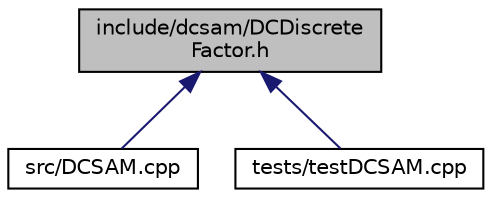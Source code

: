 digraph "include/dcsam/DCDiscreteFactor.h"
{
 // LATEX_PDF_SIZE
  edge [fontname="Helvetica",fontsize="10",labelfontname="Helvetica",labelfontsize="10"];
  node [fontname="Helvetica",fontsize="10",shape=record];
  Node1 [label="include/dcsam/DCDiscrete\lFactor.h",height=0.2,width=0.4,color="black", fillcolor="grey75", style="filled", fontcolor="black",tooltip="Custom discrete-continuous factor."];
  Node1 -> Node2 [dir="back",color="midnightblue",fontsize="10",style="solid",fontname="Helvetica"];
  Node2 [label="src/DCSAM.cpp",height=0.2,width=0.4,color="black", fillcolor="white", style="filled",URL="$_d_c_s_a_m_8cpp.html",tooltip="Discrete-Continuous Smoothing and Mapping for Factored Models."];
  Node1 -> Node3 [dir="back",color="midnightblue",fontsize="10",style="solid",fontname="Helvetica"];
  Node3 [label="tests/testDCSAM.cpp",height=0.2,width=0.4,color="black", fillcolor="white", style="filled",URL="$test_d_c_s_a_m_8cpp.html",tooltip="Unit tests for DCSAM."];
}

